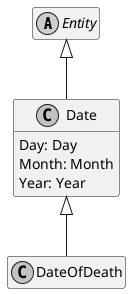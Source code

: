 ﻿@startuml
hide empty members
skinparam monochrome true
skinparam backgroundcolor transparent

abstract class Entity {
}

Entity <|-- Date

class Date {
    Day: Day
    Month: Month
    Year: Year
}

Date <|-- DateOfDeath

class DateOfDeath {
}

@enduml
